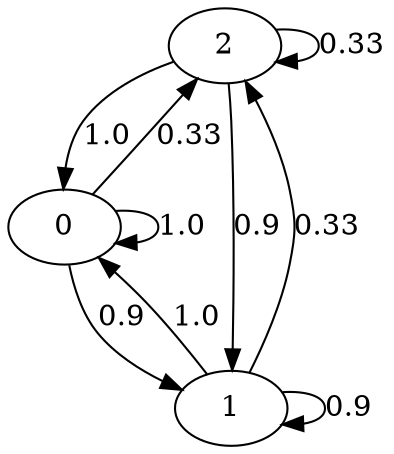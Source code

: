 digraph G {2 -> 2 [label="0.33"];2 -> 0 [label="1.0"];0 -> 2 [label="0.33"];0 -> 0 [label="1.0"];2 -> 1 [label="0.9"];0 -> 1 [label="0.9"];1 -> 2 [label="0.33"];1 -> 0 [label="1.0"];1 -> 1 [label="0.9"];}